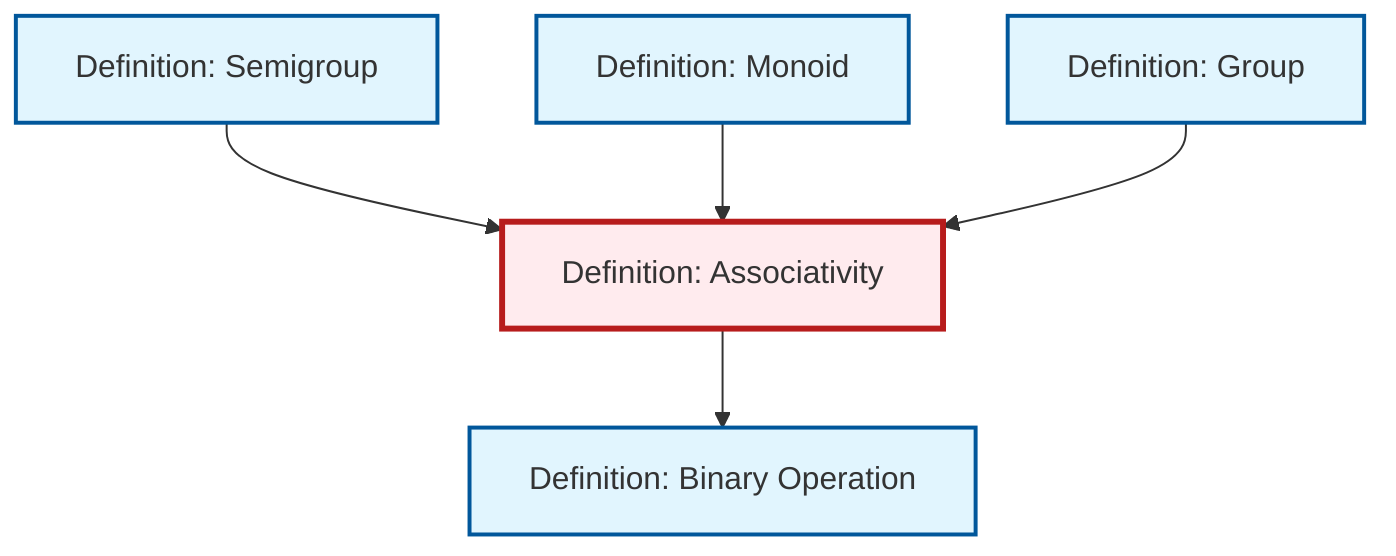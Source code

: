 graph TD
    classDef definition fill:#e1f5fe,stroke:#01579b,stroke-width:2px
    classDef theorem fill:#f3e5f5,stroke:#4a148c,stroke-width:2px
    classDef axiom fill:#fff3e0,stroke:#e65100,stroke-width:2px
    classDef example fill:#e8f5e9,stroke:#1b5e20,stroke-width:2px
    classDef current fill:#ffebee,stroke:#b71c1c,stroke-width:3px
    def-binary-operation["Definition: Binary Operation"]:::definition
    def-monoid["Definition: Monoid"]:::definition
    def-associativity["Definition: Associativity"]:::definition
    def-semigroup["Definition: Semigroup"]:::definition
    def-group["Definition: Group"]:::definition
    def-semigroup --> def-associativity
    def-monoid --> def-associativity
    def-group --> def-associativity
    def-associativity --> def-binary-operation
    class def-associativity current